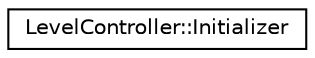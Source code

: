 digraph "Graphical Class Hierarchy"
{
  edge [fontname="Helvetica",fontsize="10",labelfontname="Helvetica",labelfontsize="10"];
  node [fontname="Helvetica",fontsize="10",shape=record];
  rankdir="LR";
  Node1 [label="LevelController::Initializer",height=0.2,width=0.4,color="black", fillcolor="white", style="filled",URL="$class_level_controller_1_1_initializer.html"];
}

